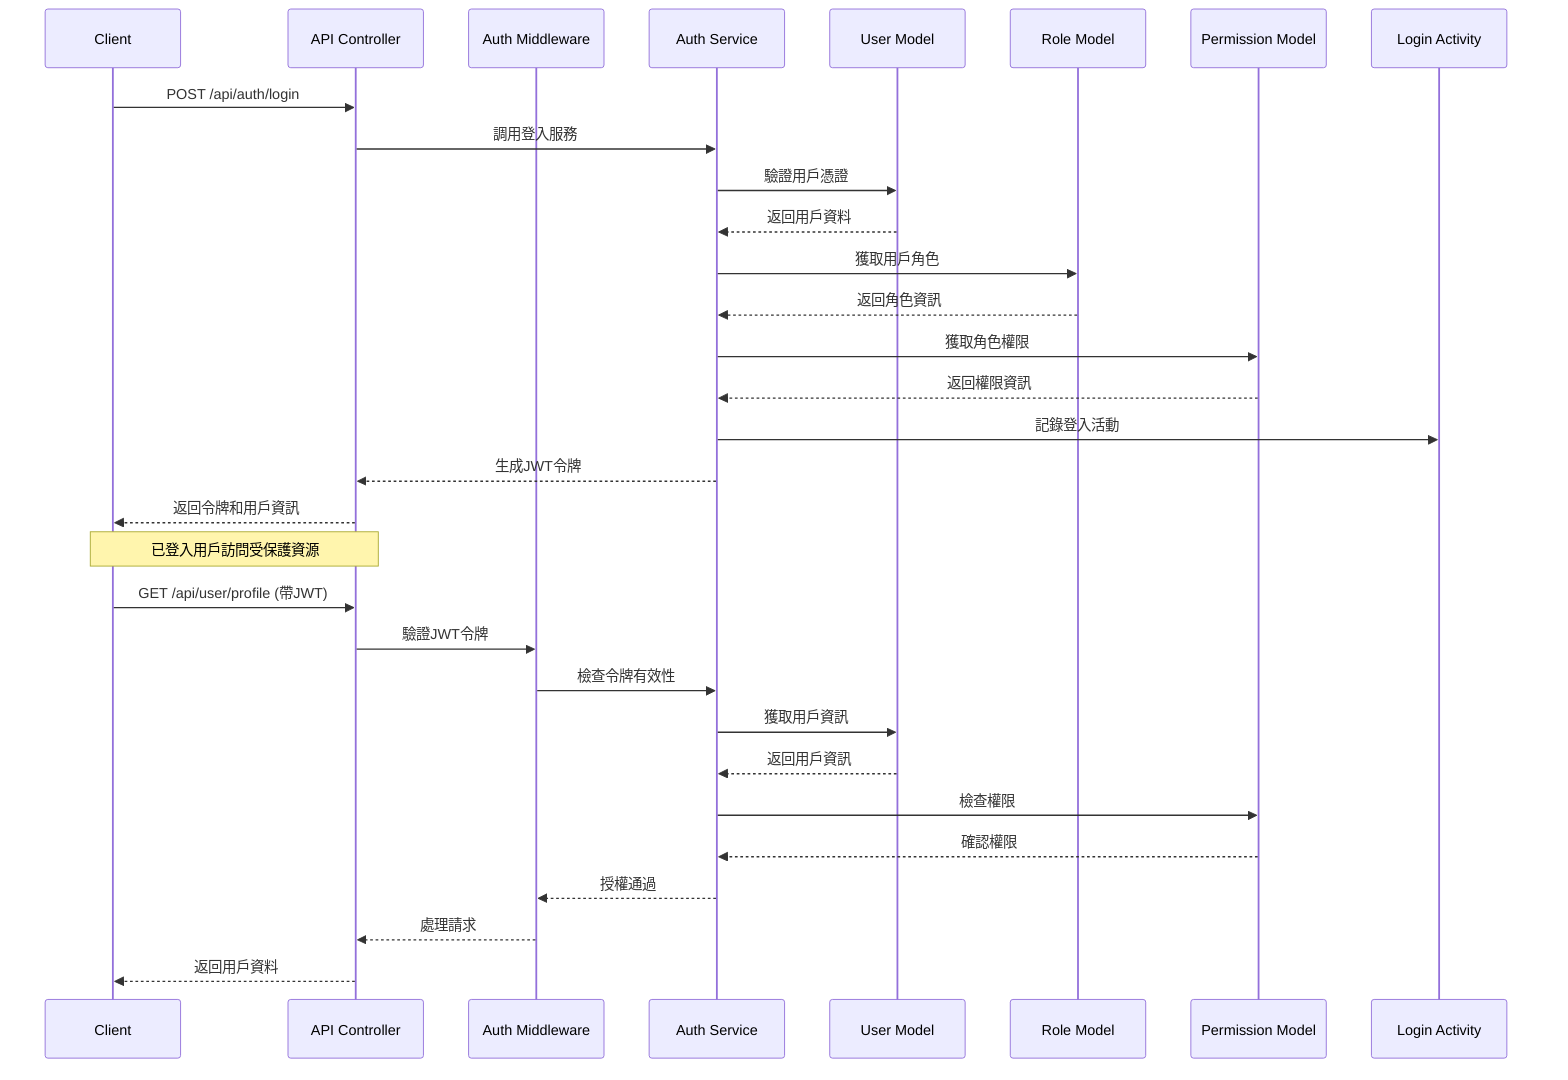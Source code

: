sequenceDiagram
    participant C as Client
    participant API as API Controller
    participant AM as Auth Middleware
    participant AS as Auth Service
    participant U as User Model
    participant R as Role Model
    participant P as Permission Model
    participant LA as Login Activity

    C->>API: POST /api/auth/login
    API->>AS: 調用登入服務
    AS->>U: 驗證用戶憑證
    U-->>AS: 返回用戶資料
    AS->>R: 獲取用戶角色
    R-->>AS: 返回角色資訊
    AS->>P: 獲取角色權限
    P-->>AS: 返回權限資訊
    AS->>LA: 記錄登入活動
    AS-->>API: 生成JWT令牌
    API-->>C: 返回令牌和用戶資訊

    Note over C,API: 已登入用戶訪問受保護資源

    C->>API: GET /api/user/profile (帶JWT)
    API->>AM: 驗證JWT令牌
    AM->>AS: 檢查令牌有效性
    AS->>U: 獲取用戶資訊
    U-->>AS: 返回用戶資訊
    AS->>P: 檢查權限
    P-->>AS: 確認權限
    AS-->>AM: 授權通過
    AM-->>API: 處理請求
    API-->>C: 返回用戶資料